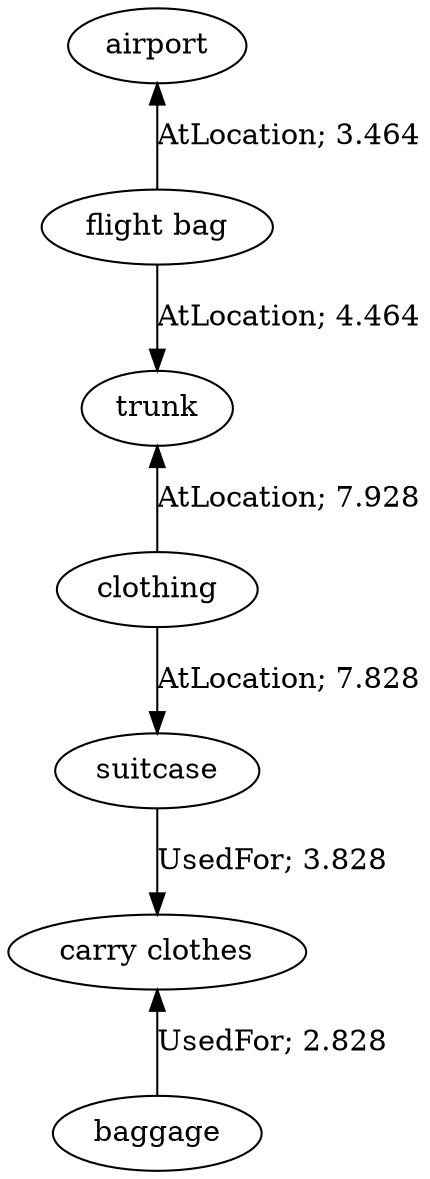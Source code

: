 // The path the concepts from "airport" to "baggage".Path Length: 6; Weight Sum: 30.34168783478959; Average Weight: 5.056947972464932
digraph "1_e---airport-baggage---PLen6_WSum30.342_WAvg5.057" {
	0 [label=airport]
	1 [label="flight bag"]
	2 [label=trunk]
	3 [label=clothing]
	4 [label=suitcase]
	5 [label="carry clothes"]
	6 [label=baggage]
	0 -> 1 [label="AtLocation; 3.464" dir=back weight=3.464]
	1 -> 2 [label="AtLocation; 4.464" dir=forward weight=4.464]
	2 -> 3 [label="AtLocation; 7.928" dir=back weight=7.928]
	3 -> 4 [label="AtLocation; 7.828" dir=forward weight=7.828]
	4 -> 5 [label="UsedFor; 3.828" dir=forward weight=3.828]
	5 -> 6 [label="UsedFor; 2.828" dir=back weight=2.828]
}
